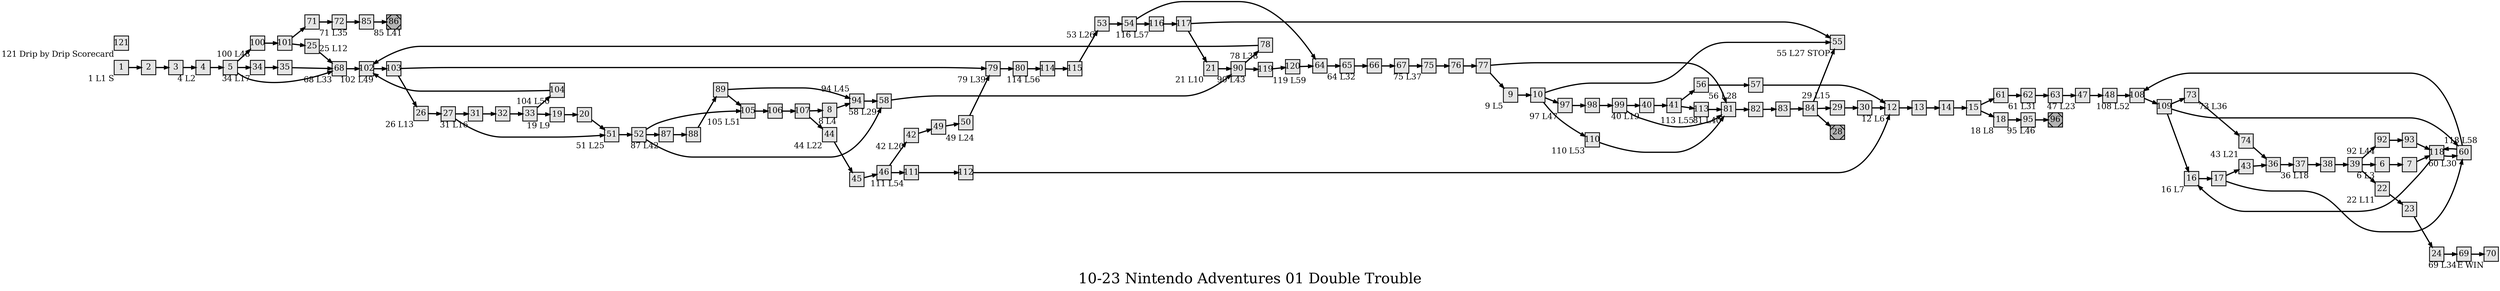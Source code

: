 digraph g{
  graph [ label="10-23 Nintendo Adventures 01 Double Trouble" rankdir=LR, ordering=out, fontsize=36, nodesep="0.35", ranksep="0.45"];
  node  [shape=rect, penwidth=2, fontsize=20, style=filled, fillcolor=grey90, margin="0,0", labelfloat=true, regular=true, fixedsize=true];
  edge  [labelfloat=true, penwidth=3, fontsize=12];
  // 10-23 Nintendo Adventures 01 Double Trouble;
  // Jeremy Douglass;
  // 2017-08-17;
  
  // This book uses page numbers for references, but gives;
  // the multi-page lexias separate numbered headers. The graph data;
  // is done entirely using page numbers, with lexia numbers;
  // added as labels to the first page of each multi-page lexia.;
  
  // The book contains a score page, but it is an inventory and score;
  // tracking page, like a character sheet. Unlike some other series;
  // the ending pages do not explicitly forward the player to the;
  // score sheet. From the introduction: "Use page 121 to keep track;
  // of the things you collect and to keep score.";
  
  // Lexia Names (Mushroom Icon);
  
  1	[ xlabel="1 L1 S" ];
  4	[ xlabel="4 L2" ];
  6	[ xlabel="6 L3" ];
  8	[ xlabel="8 L4" ];
  9	[ xlabel="9 L5" ];
  12	[ xlabel="12 L6" ];
  16	[ xlabel="16 L7" ];
  18	[ xlabel="18 L8" ];
  19	[ xlabel="19 L9" ];
  21	[ xlabel="21 L10" ];
  22	[ xlabel="22 L11" ];
  25	[ xlabel="25 L12" ];
  26	[ xlabel="26 L13" ];
  // 28;
  29	[ xlabel="29 L15" ];
  31	[ xlabel="31 L16" ];
  34	[ xlabel="34 L17" ];
  36	[ xlabel="36 L18" ];
  40	[ xlabel="40 L19" ];
  42	[ xlabel="42 L20" ];
  43	[ xlabel="43 L21" ];
  44	[ xlabel="44 L22" ];
  47	[ xlabel="47 L23" ];
  49	[ xlabel="49 L24" ];
  51	[ xlabel="51 L25" ];
  53	[ xlabel="53 L26" ];
  // 55;
  56	[ xlabel="56 L28" ];
  58	[ xlabel="58 L29" ];
  60	[ xlabel="60 L30" ];
  61	[ xlabel="61 L31" ];
  64	[ xlabel="64 L32" ];
  68	[ xlabel="68 L33" ];
  69	[ xlabel="69 L34" ];
  71	[ xlabel="71 L35" ];
  73	[ xlabel="73 L36" ];
  75	[ xlabel="75 L37" ];
  78	[ xlabel="78 L38" ];
  79	[ xlabel="79 L39" ];
  81	[ xlabel="81 L40" ];
  85	[ xlabel="85 L41" ];
  87	[ xlabel="87 L42" ];
  90	[ xlabel="90 L43" ];
  92	[ xlabel="92 L44" ];
  94	[ xlabel="94 L45" ];
  95	[ xlabel="95 L46" ];
  97	[ xlabel="97 L47" ];
  100	[ xlabel="100 L48" ];
  102	[ xlabel="102 L49" ];
  104	[ xlabel="104 L50" ];
  105	[ xlabel="105 L51" ];
  108	[ xlabel="108 L52" ];
  110	[ xlabel="110 L53" ];
  111	[ xlabel="111 L54" ];
  113	[ xlabel="113 L55" ];
  114	[ xlabel="114 L56" ];
  116	[ xlabel="116 L57" ];
  118	[ xlabel="118 L58" ];
  119	[ xlabel="119 L59" ];
  
  // CHOICES;
  
  1 -> 2;
  2 -> 3;
  3 -> 4;
  4 -> 5;
  5 -> 100;
  5 -> 34;
  5 -> 68;
  6 -> 7;
  7 -> 118;
  8 -> 94;
  9 -> 10;
  10 -> 55;
  10 -> 97;
  10 -> 110;
  12 -> 13;
  13 -> 14;
  14 -> 15;
  15 -> 61;
  15 -> 18;
  16 -> 17;
  17 -> 43;
  17 -> 60;
  18 -> 95;
  19 -> 20;
  20 -> 51;
  21 -> 90;
  22 -> 23;
  23 -> 24;
  24 -> 69;
  25 -> 68;
  26 -> 27;
  27 -> 31;
  27 -> 51;
  28	[ xlabel="E", shape=Msquare, fontsize=20, fillcolor=grey70, xlabel="" ];	// GAME OVER!
  29 -> 30;
  30 -> 12;
  31 -> 32;
  32 -> 33;
  33 -> 104;
  33 -> 19;
  34 -> 35;
  35 -> 68;
  36 -> 37;
  37 -> 38;
  38 -> 39;
  39 -> 92;
  39 -> 6;
  39 -> 22;
  40 -> 41;
  41 -> 56;
  41 -> 113;
  42 -> 49;
  43 -> 36;
  44 -> 45;
  45 -> 46;
  46 -> 42;
  46 -> 111;
  47 -> 48;
  48 -> 108;
  49 -> 50;
  50 -> 79;
  51 -> 52;
  52 -> 105;
  52 -> 87;
  52 -> 58;
  53 -> 54;
  54 -> 64;
  54 -> 116;
  55	[ xlabel="55 L27 STOP" ];	// STOP! It is impossible to get that result. Go back to the page you just read and try again!
  56 -> 57;
  57 -> 12;
  58 -> 90;
  60 -> 118;
  60 -> 108;
  61 -> 62;
  62 -> 63;
  63 -> 47;
  64 -> 65;
  65 -> 66;
  66 -> 67;
  67 -> 75;
  68 -> 102;
  69 -> 70;
  70	[ xlabel="E WIN" ];	// You win! GAME OVER!
  71 -> 72;
  72 -> 85;
  73 -> 74;
  74 -> 36;
  75 -> 76;
  76 -> 77;
  77 -> 81;
  77 -> 9;
  78 -> 102;
  79 -> 80;
  80 -> 114;
  81 -> 82;
  82 -> 83;
  83 -> 84;
  84 -> 55;
  84 -> 29;
  84 -> 28;
  85 -> 86;
  86	[ xlabel="E", shape=Msquare, fontsize=20, fillcolor=grey70, xlabel="" ];	// GAME OVER!
  87 -> 88;
  88 -> 89;
  89 -> 94;
  89 -> 105;
  90 -> 119;
  90 -> 78;
  92 -> 93;
  93 -> 118;
  94 -> 58;
  95 -> 96;
  96	[ xlabel="E", shape=Msquare, fontsize=20, fillcolor=grey70, xlabel="" ];	// GAME OVER!
  97 -> 98;
  98 -> 99;
  99 -> 40;
  99 -> 81;
  100 -> 101;
  101 -> 71;
  101 -> 25;
  102 -> 103;
  103 -> 79;
  103 -> 26;
  104 -> 102;
  105 -> 106;
  106 -> 107;
  107 -> 8;
  107 -> 44;
  108 -> 109;
  109 -> 73;
  109 -> 60;
  109 -> 16;
  110 -> 81;
  111 -> 112;
  112 -> 12;
  113 -> 81;
  114 -> 115;
  115 -> 53;
  116 -> 117;
  117 -> 55;
  117 -> 21;
  118 -> 60;
  118 -> 16;
  119 -> 120;
  120 -> 64;
  
  // REFERENCES;
  121	[ xlabel="121 Drip by Drip Scorecard" ];	// reference
}

